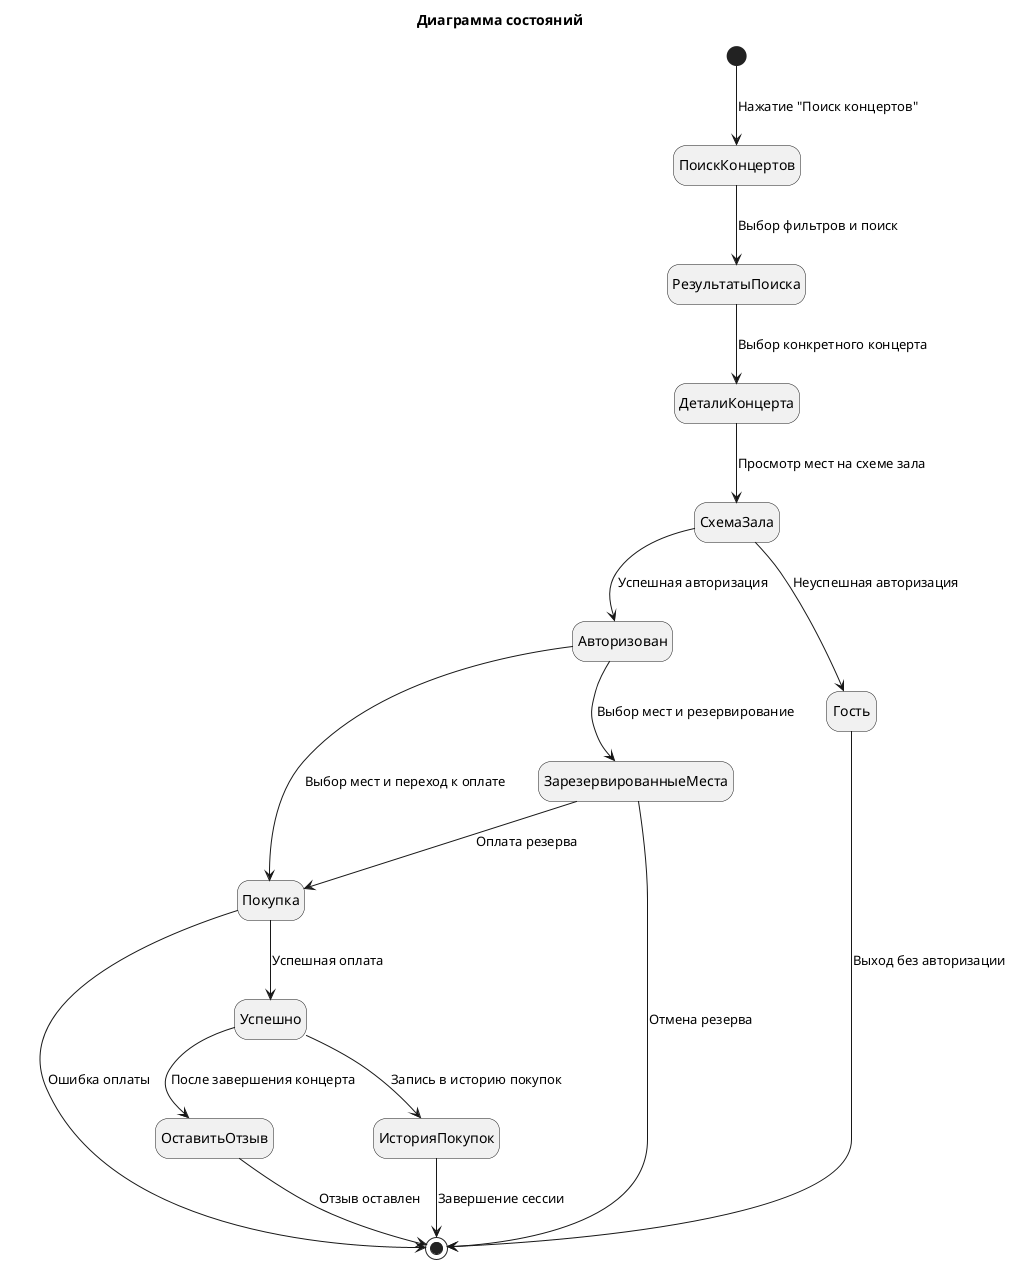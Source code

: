 @startuml Диаграмма состояний
title Диаграмма состояний
top to bottom direction
hide empty description
skinparam nodesep 65

[*] --> ПоискКонцертов : Нажатие "Поиск концертов"

ПоискКонцертов --> РезультатыПоиска : Выбор фильтров и поиск
РезультатыПоиска --> ДеталиКонцерта : Выбор конкретного концерта
ДеталиКонцерта --> СхемаЗала : Просмотр мест на схеме зала
ЗарезервированныеМеста --> Покупка : Оплата резерва
ЗарезервированныеМеста --> [*] : Отмена резерва

СхемаЗала --> Авторизован : Успешная авторизация
СхемаЗала --> Гость : Неуспешная авторизация
Авторизован --> ЗарезервированныеМеста : Выбор мест и резервирование
Авторизован --> Покупка : Выбор мест и переход к оплате
Гость --> [*] : Выход без авторизации

Покупка --> Успешно : Успешная оплата
Покупка --> [*] : Ошибка оплаты 

Успешно --> ИсторияПокупок : Запись в историю покупок
ИсторияПокупок --> [*] : Завершение сессии

Успешно --> ОставитьОтзыв : После завершения концерта
ОставитьОтзыв --> [*] : Отзыв оставлен


@enduml
